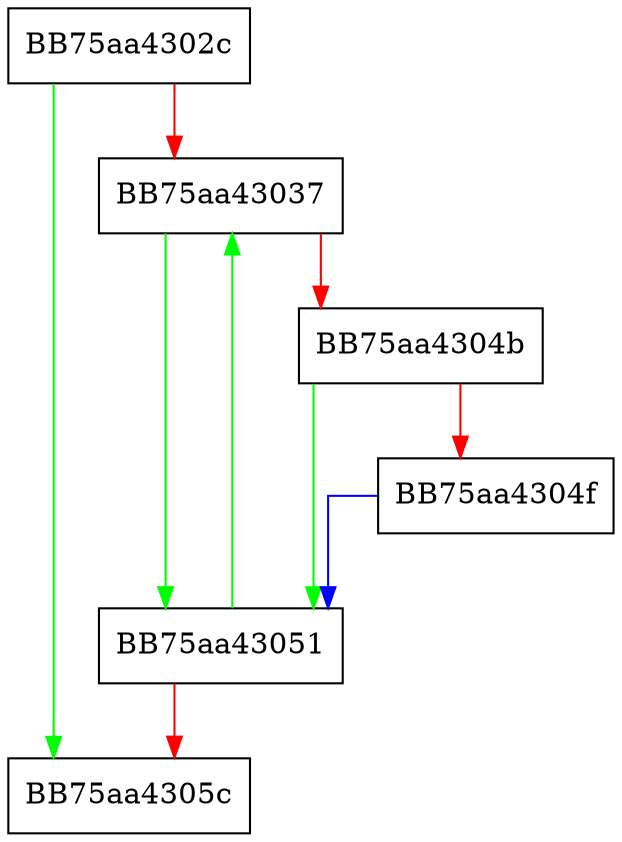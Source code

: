 digraph W6_Decrypt {
  node [shape="box"];
  graph [splines=ortho];
  BB75aa4302c -> BB75aa4305c [color="green"];
  BB75aa4302c -> BB75aa43037 [color="red"];
  BB75aa43037 -> BB75aa43051 [color="green"];
  BB75aa43037 -> BB75aa4304b [color="red"];
  BB75aa4304b -> BB75aa43051 [color="green"];
  BB75aa4304b -> BB75aa4304f [color="red"];
  BB75aa4304f -> BB75aa43051 [color="blue"];
  BB75aa43051 -> BB75aa43037 [color="green"];
  BB75aa43051 -> BB75aa4305c [color="red"];
}